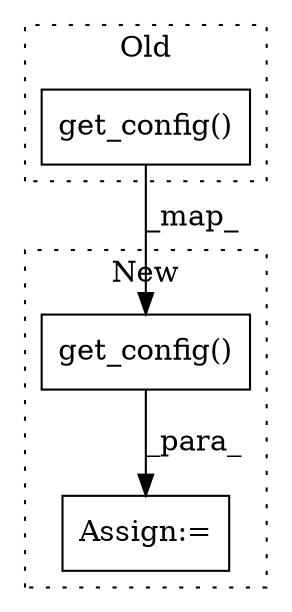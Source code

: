digraph G {
subgraph cluster0 {
1 [label="get_config()" a="75" s="1435" l="44" shape="box"];
label = "Old";
style="dotted";
}
subgraph cluster1 {
2 [label="get_config()" a="75" s="1526" l="44" shape="box"];
3 [label="Assign:=" a="68" s="1671" l="3" shape="box"];
label = "New";
style="dotted";
}
1 -> 2 [label="_map_"];
2 -> 3 [label="_para_"];
}